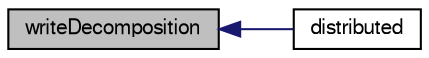 digraph "writeDecomposition"
{
  bgcolor="transparent";
  edge [fontname="FreeSans",fontsize="10",labelfontname="FreeSans",labelfontsize="10"];
  node [fontname="FreeSans",fontsize="10",shape=record];
  rankdir="LR";
  Node14 [label="writeDecomposition",height=0.2,width=0.4,color="black", fillcolor="grey75", style="filled", fontcolor="black"];
  Node14 -> Node15 [dir="back",color="midnightblue",fontsize="10",style="solid",fontname="FreeSans"];
  Node15 [label="distributed",height=0.2,width=0.4,color="black",URL="$a31662.html#a2f93e1fc6d970d52b10c3c3bfd8cd34f",tooltip="Is the decomposition data to be distributed for each processor. "];
}
